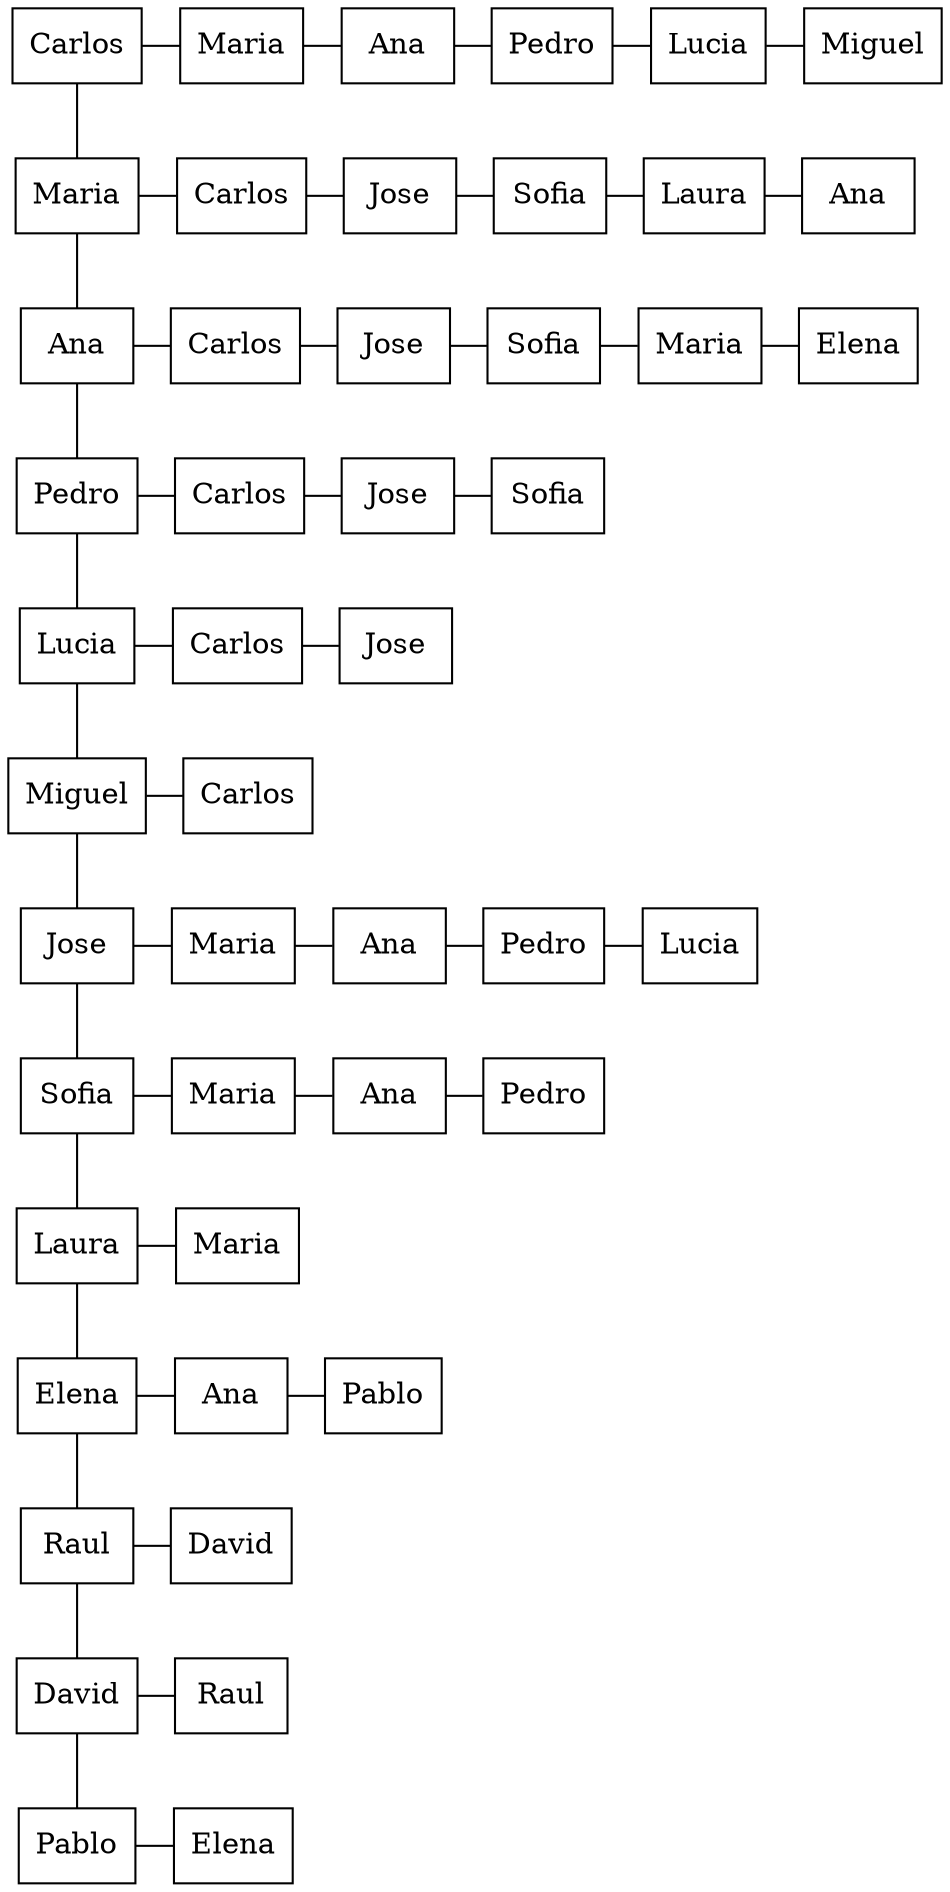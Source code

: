 digraph G{
 rankdir=TB;
node[shape = box];
{rank=same;
1[label="Carlos" ];
"2_1"[label="Maria"];
1 -> "2_1"[dir=none];
"4_1"[label="Ana"];
"2_1" -> "4_1"[dir=none];
"5_1"[label="Pedro"];
"4_1" -> "5_1"[dir=none];
"6_1"[label="Lucia"];
"5_1" -> "6_1"[dir=none];
"7_1"[label="Miguel"];
"6_1" -> "7_1"[dir=none];
}1 -> 2[dir=none];
{rank=same;
2[label="Maria" ];
"1_2"[label="Carlos"];
2 -> "1_2"[dir=none];
"9_2"[label="Jose"];
"1_2" -> "9_2"[dir=none];
"8_2"[label="Sofia"];
"9_2" -> "8_2"[dir=none];
"12_2"[label="Laura"];
"8_2" -> "12_2"[dir=none];
"4_2"[label="Ana"];
"12_2" -> "4_2"[dir=none];
}2 -> 4[dir=none];
{rank=same;
4[label="Ana" ];
"1_3"[label="Carlos"];
4 -> "1_3"[dir=none];
"9_3"[label="Jose"];
"1_3" -> "9_3"[dir=none];
"8_3"[label="Sofia"];
"9_3" -> "8_3"[dir=none];
"2_3"[label="Maria"];
"8_3" -> "2_3"[dir=none];
"11_3"[label="Elena"];
"2_3" -> "11_3"[dir=none];
}4 -> 5[dir=none];
{rank=same;
5[label="Pedro" ];
"1_4"[label="Carlos"];
5 -> "1_4"[dir=none];
"9_4"[label="Jose"];
"1_4" -> "9_4"[dir=none];
"8_4"[label="Sofia"];
"9_4" -> "8_4"[dir=none];
}5 -> 6[dir=none];
{rank=same;
6[label="Lucia" ];
"1_5"[label="Carlos"];
6 -> "1_5"[dir=none];
"9_5"[label="Jose"];
"1_5" -> "9_5"[dir=none];
}6 -> 7[dir=none];
{rank=same;
7[label="Miguel" ];
"1_6"[label="Carlos"];
7 -> "1_6"[dir=none];
}7 -> 9[dir=none];
{rank=same;
9[label="Jose" ];
"2_7"[label="Maria"];
9 -> "2_7"[dir=none];
"4_7"[label="Ana"];
"2_7" -> "4_7"[dir=none];
"5_7"[label="Pedro"];
"4_7" -> "5_7"[dir=none];
"6_7"[label="Lucia"];
"5_7" -> "6_7"[dir=none];
}9 -> 8[dir=none];
{rank=same;
8[label="Sofia" ];
"2_8"[label="Maria"];
8 -> "2_8"[dir=none];
"4_8"[label="Ana"];
"2_8" -> "4_8"[dir=none];
"5_8"[label="Pedro"];
"4_8" -> "5_8"[dir=none];
}8 -> 12[dir=none];
{rank=same;
12[label="Laura" ];
"2_9"[label="Maria"];
12 -> "2_9"[dir=none];
}12 -> 11[dir=none];
{rank=same;
11[label="Elena" ];
"4_10"[label="Ana"];
11 -> "4_10"[dir=none];
"14_10"[label="Pablo"];
"4_10" -> "14_10"[dir=none];
}11 -> 10[dir=none];
{rank=same;
10[label="Raul" ];
"13_11"[label="David"];
10 -> "13_11"[dir=none];
}10 -> 13[dir=none];
{rank=same;
13[label="David" ];
"10_12"[label="Raul"];
13 -> "10_12"[dir=none];
}13 -> 14[dir=none];
{rank=same;
14[label="Pablo" ];
"11_13"[label="Elena"];
14 -> "11_13"[dir=none];
}}
